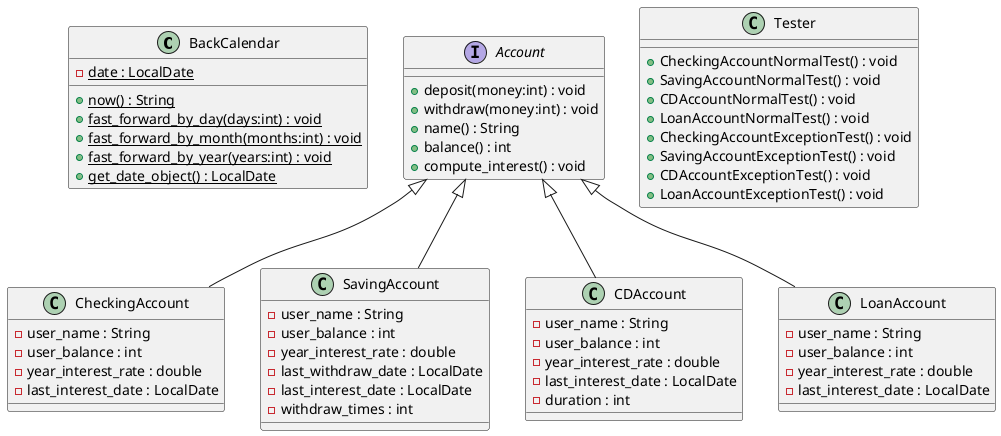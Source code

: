 @startuml Bank
class BackCalendar {
    -date : LocalDate {static}
    +now() : String {static}
    +fast_forward_by_day(days:int) : void {static}
    +fast_forward_by_month(months:int) : void {static}
    +fast_forward_by_year(years:int) : void {static}
    +get_date_object() : LocalDate {static}
}

interface Account {
    +deposit(money:int) : void
    +withdraw(money:int) : void
    +name() : String
    +balance() : int
    +compute_interest() : void
}

class CheckingAccount extends Account {
    -user_name : String
    -user_balance : int
    -year_interest_rate : double
    -last_interest_date : LocalDate
}

class SavingAccount extends Account {
    -user_name : String
    -user_balance : int
    -year_interest_rate : double
    -last_withdraw_date : LocalDate
    -last_interest_date : LocalDate
    -withdraw_times : int
}

class CDAccount extends Account {
    -user_name : String
    -user_balance : int
    -year_interest_rate : double
    -last_interest_date : LocalDate
    -duration : int
}

class LoanAccount extends Account {
    -user_name : String
    -user_balance : int
    -year_interest_rate : double
    -last_interest_date : LocalDate
}

class Tester {
    +CheckingAccountNormalTest() : void
    +SavingAccountNormalTest() : void
    +CDAccountNormalTest() : void
    +LoanAccountNormalTest() : void
    +CheckingAccountExceptionTest() : void
    +SavingAccountExceptionTest() : void
    +CDAccountExceptionTest() : void
    +LoanAccountExceptionTest() : void
}

@enduml
